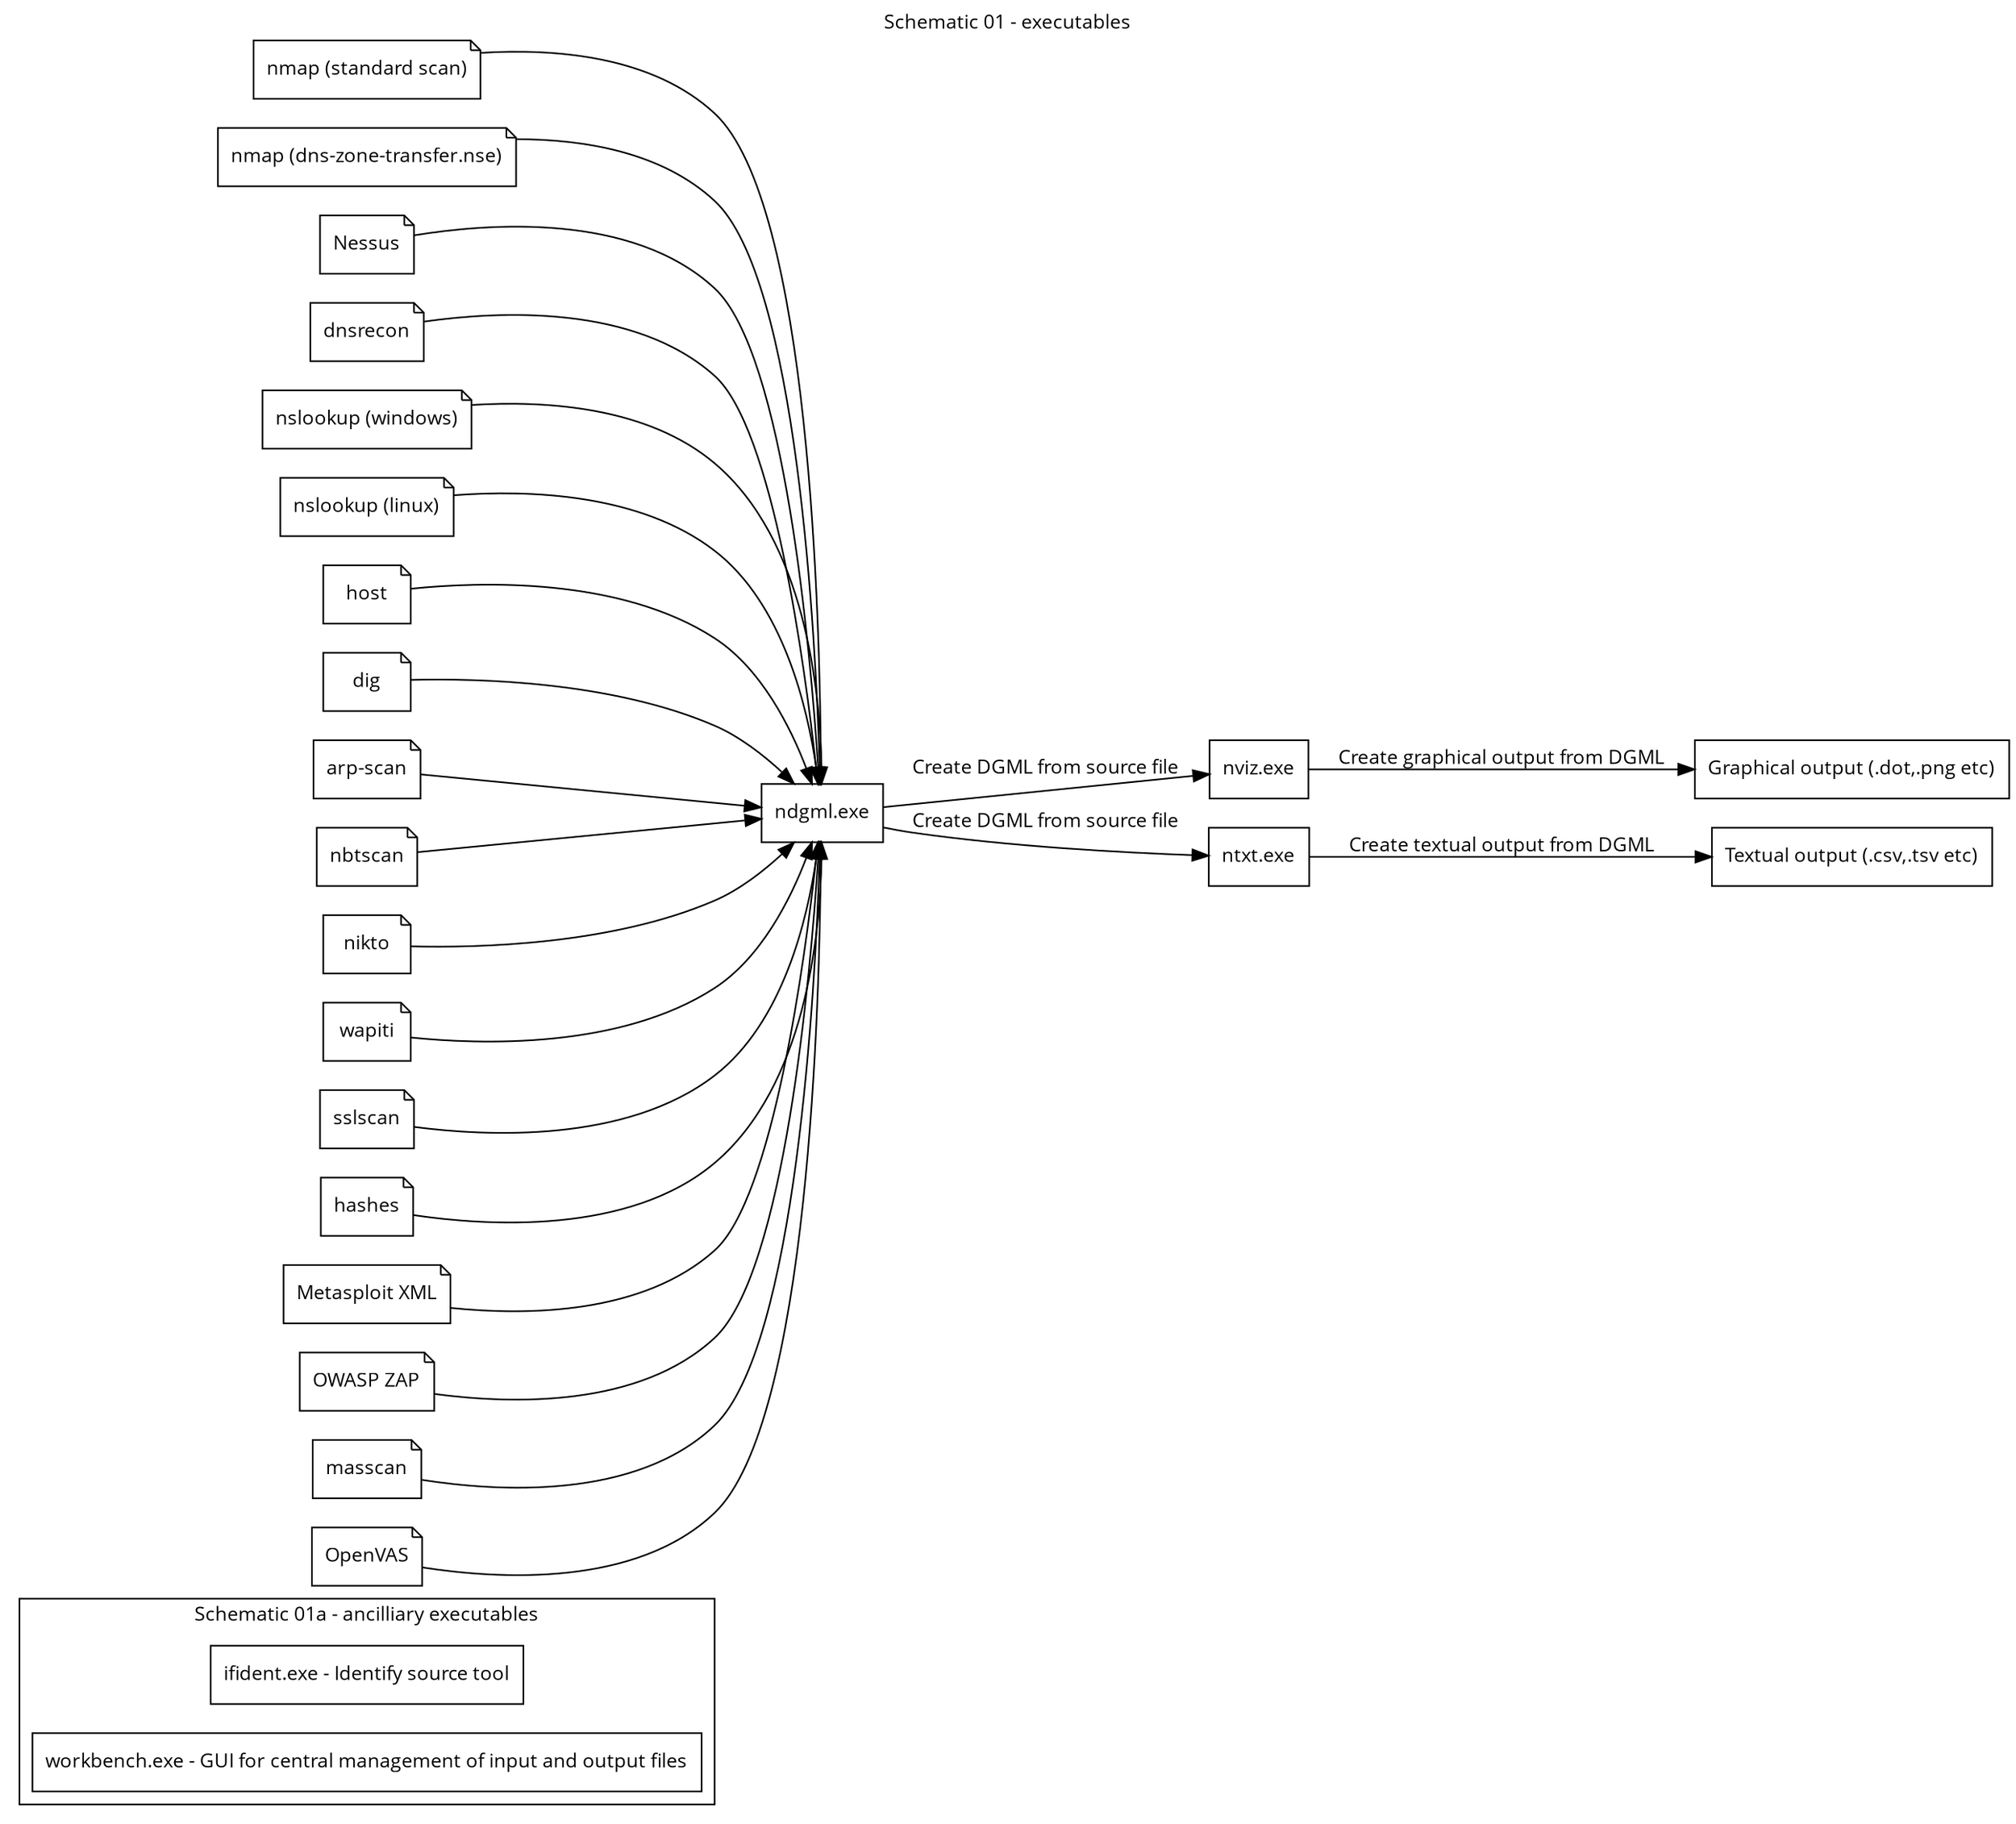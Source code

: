 strict digraph schematic_01{
	rankdir=LR;
	graph [fontname="Open Sans",fontsize="12"];
	compound=true;labelloc="t";label="Schematic 01 - executables";

	subgraph ancillary{
		cluster=true;
		rankdir=LR;
		shape=folder;
		compound=true;labelloc="t";label="Schematic 01a - ancilliary executables";
		
		ifident [shape=box,fontcolor="Black",color="#000000",fontname="Open Sans",fontsize="12",label="ifident.exe - Identify source tool",style="solid"];
		workbench [shape=box,fontcolor="Black",color="#000000",fontname="Open Sans",fontsize="12",label="workbench.exe - GUI for central management of input and output files",style="solid"];
	}

	// Nodes
	ndgml [shape=box,fontcolor="Black",color="#000000",fontname="Open Sans",fontsize="12",label="ndgml.exe",style="solid"];
	nviz [shape=box,fontcolor="Black",color="#000000",fontname="Open Sans",fontsize="12",label="nviz.exe",style="solid"];
	ntxt [shape=box,fontcolor="Black",color="#000000",fontname="Open Sans",fontsize="12",label="ntxt.exe",style="solid"];
	goutput [shape=box,fontcolor="Black",color="#000000",fontname="Open Sans",fontsize="12",label="Graphical output (.dot,.png etc)",style="solid"];
	toutput [shape=box,fontcolor="Black",color="#000000",fontname="Open Sans",fontsize="12",label="Textual output (.csv,.tsv etc)",style="solid"];
	input_01 [shape=note,fontcolor="Black",color="#000000",fontname="Open Sans",fontsize="12",label="nmap (standard scan)",style="solid"];
	input_02 [shape=note,fontcolor="Black",color="#000000",fontname="Open Sans",fontsize="12",label="nmap (dns-zone-transfer.nse)",style="solid"];
	input_03 [shape=note,fontcolor="Black",color="#000000",fontname="Open Sans",fontsize="12",label="Nessus",style="solid"];
	input_04 [shape=note,fontcolor="Black",color="#000000",fontname="Open Sans",fontsize="12",label="dnsrecon",style="solid"];
	input_05 [shape=note,fontcolor="Black",color="#000000",fontname="Open Sans",fontsize="12",label="nslookup (windows)",style="solid"];
	input_06 [shape=note,fontcolor="Black",color="#000000",fontname="Open Sans",fontsize="12",label="nslookup (linux)",style="solid"];
	input_07 [shape=note,fontcolor="Black",color="#000000",fontname="Open Sans",fontsize="12",label="host",style="solid"];
	input_08 [shape=note,fontcolor="Black",color="#000000",fontname="Open Sans",fontsize="12",label="dig",style="solid"];
	input_09 [shape=note,fontcolor="Black",color="#000000",fontname="Open Sans",fontsize="12",label="arp-scan",style="solid"];
	input_10 [shape=note,fontcolor="Black",color="#000000",fontname="Open Sans",fontsize="12",label="nbtscan",style="solid"];
	input_11 [shape=note,fontcolor="Black",color="#000000",fontname="Open Sans",fontsize="12",label="nikto",style="solid"];
	input_12 [shape=note,fontcolor="Black",color="#000000",fontname="Open Sans",fontsize="12",label="wapiti",style="solid"];
	input_13 [shape=note,fontcolor="Black",color="#000000",fontname="Open Sans",fontsize="12",label="sslscan",style="solid"];
	input_14 [shape=note,fontcolor="Black",color="#000000",fontname="Open Sans",fontsize="12",label="hashes",style="solid"];
	input_15 [shape=note,fontcolor="Black",color="#000000",fontname="Open Sans",fontsize="12",label="Metasploit XML",style="solid"];
	input_16 [shape=note,fontcolor="Black",color="#000000",fontname="Open Sans",fontsize="12",label="OWASP ZAP",style="solid"];
	input_17 [shape=note,fontcolor="Black",color="#000000",fontname="Open Sans",fontsize="12",label="masscan",style="solid"];
	input_18 [shape=note,fontcolor="Black",color="#000000",fontname="Open Sans",fontsize="12",label="OpenVAS",style="solid"];
	
	// Edges
	ndgml->nviz [color="Black",label="Create DGML from source file",fontname="Open Sans",fontsize="12"];
	ndgml->ntxt [color="Black",label="Create DGML from source file",fontname="Open Sans",fontsize="12"];
	nviz->goutput [color="Black",label="Create graphical output from DGML",fontname="Open Sans",fontsize="12"];
	ntxt->toutput [color="Black",label="Create textual output from DGML",fontname="Open Sans",fontsize="12"];
	
	input_01->ndgml [color="Black",label=""];
	input_02->ndgml [color="Black",label=""];
	input_03->ndgml [color="Black",label=""];
	input_04->ndgml [color="Black",label=""];
	input_05->ndgml [color="Black",label=""];
	input_06->ndgml [color="Black",label=""];
	input_07->ndgml [color="Black",label=""];
	input_08->ndgml [color="Black",label=""];
	input_09->ndgml [color="Black",label=""];
	input_10->ndgml [color="Black",label=""];
	input_11->ndgml [color="Black",label=""];
	input_12->ndgml [color="Black",label=""];
	input_13->ndgml [color="Black",label=""];
	input_14->ndgml [color="Black",label=""];
	input_15->ndgml [color="Black",label=""];
	input_16->ndgml [color="Black",label=""];
	input_17->ndgml [color="Black",label=""];
	input_18->ndgml [color="Black",label=""];

}